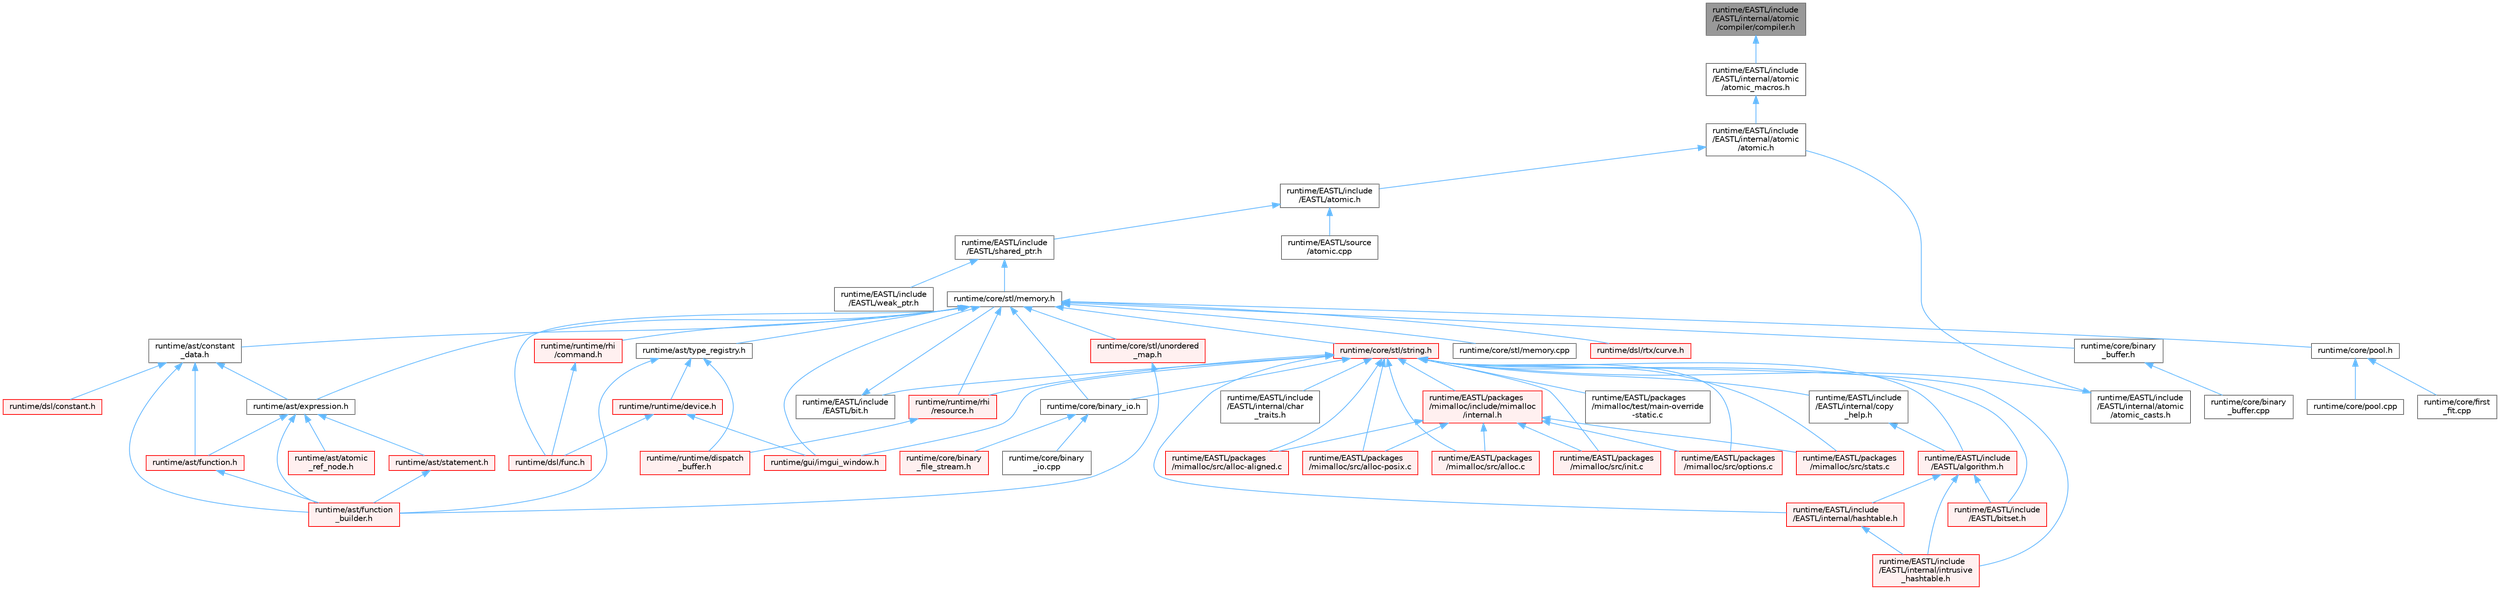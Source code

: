 digraph "runtime/EASTL/include/EASTL/internal/atomic/compiler/compiler.h"
{
 // LATEX_PDF_SIZE
  bgcolor="transparent";
  edge [fontname=Helvetica,fontsize=10,labelfontname=Helvetica,labelfontsize=10];
  node [fontname=Helvetica,fontsize=10,shape=box,height=0.2,width=0.4];
  Node1 [id="Node000001",label="runtime/EASTL/include\l/EASTL/internal/atomic\l/compiler/compiler.h",height=0.2,width=0.4,color="gray40", fillcolor="grey60", style="filled", fontcolor="black",tooltip=" "];
  Node1 -> Node2 [id="edge1_Node000001_Node000002",dir="back",color="steelblue1",style="solid",tooltip=" "];
  Node2 [id="Node000002",label="runtime/EASTL/include\l/EASTL/internal/atomic\l/atomic_macros.h",height=0.2,width=0.4,color="grey40", fillcolor="white", style="filled",URL="$atomic__macros_8h.html",tooltip=" "];
  Node2 -> Node3 [id="edge2_Node000002_Node000003",dir="back",color="steelblue1",style="solid",tooltip=" "];
  Node3 [id="Node000003",label="runtime/EASTL/include\l/EASTL/internal/atomic\l/atomic.h",height=0.2,width=0.4,color="grey40", fillcolor="white", style="filled",URL="$_e_a_s_t_l_2include_2_e_a_s_t_l_2internal_2atomic_2atomic_8h.html",tooltip=" "];
  Node3 -> Node4 [id="edge3_Node000003_Node000004",dir="back",color="steelblue1",style="solid",tooltip=" "];
  Node4 [id="Node000004",label="runtime/EASTL/include\l/EASTL/atomic.h",height=0.2,width=0.4,color="grey40", fillcolor="white", style="filled",URL="$_e_a_s_t_l_2include_2_e_a_s_t_l_2atomic_8h.html",tooltip=" "];
  Node4 -> Node5 [id="edge4_Node000004_Node000005",dir="back",color="steelblue1",style="solid",tooltip=" "];
  Node5 [id="Node000005",label="runtime/EASTL/include\l/EASTL/shared_ptr.h",height=0.2,width=0.4,color="grey40", fillcolor="white", style="filled",URL="$shared__ptr_8h.html",tooltip=" "];
  Node5 -> Node6 [id="edge5_Node000005_Node000006",dir="back",color="steelblue1",style="solid",tooltip=" "];
  Node6 [id="Node000006",label="runtime/EASTL/include\l/EASTL/weak_ptr.h",height=0.2,width=0.4,color="grey40", fillcolor="white", style="filled",URL="$weak__ptr_8h.html",tooltip=" "];
  Node5 -> Node7 [id="edge6_Node000005_Node000007",dir="back",color="steelblue1",style="solid",tooltip=" "];
  Node7 [id="Node000007",label="runtime/core/stl/memory.h",height=0.2,width=0.4,color="grey40", fillcolor="white", style="filled",URL="$core_2stl_2memory_8h.html",tooltip=" "];
  Node7 -> Node8 [id="edge7_Node000007_Node000008",dir="back",color="steelblue1",style="solid",tooltip=" "];
  Node8 [id="Node000008",label="runtime/ast/constant\l_data.h",height=0.2,width=0.4,color="grey40", fillcolor="white", style="filled",URL="$constant__data_8h.html",tooltip=" "];
  Node8 -> Node9 [id="edge8_Node000008_Node000009",dir="back",color="steelblue1",style="solid",tooltip=" "];
  Node9 [id="Node000009",label="runtime/ast/expression.h",height=0.2,width=0.4,color="grey40", fillcolor="white", style="filled",URL="$expression_8h.html",tooltip=" "];
  Node9 -> Node10 [id="edge9_Node000009_Node000010",dir="back",color="steelblue1",style="solid",tooltip=" "];
  Node10 [id="Node000010",label="runtime/ast/atomic\l_ref_node.h",height=0.2,width=0.4,color="red", fillcolor="#FFF0F0", style="filled",URL="$atomic__ref__node_8h.html",tooltip=" "];
  Node9 -> Node30 [id="edge10_Node000009_Node000030",dir="back",color="steelblue1",style="solid",tooltip=" "];
  Node30 [id="Node000030",label="runtime/ast/function.h",height=0.2,width=0.4,color="red", fillcolor="#FFF0F0", style="filled",URL="$ast_2function_8h.html",tooltip=" "];
  Node30 -> Node32 [id="edge11_Node000030_Node000032",dir="back",color="steelblue1",style="solid",tooltip=" "];
  Node32 [id="Node000032",label="runtime/ast/function\l_builder.h",height=0.2,width=0.4,color="red", fillcolor="#FFF0F0", style="filled",URL="$function__builder_8h.html",tooltip=" "];
  Node9 -> Node32 [id="edge12_Node000009_Node000032",dir="back",color="steelblue1",style="solid",tooltip=" "];
  Node9 -> Node59 [id="edge13_Node000009_Node000059",dir="back",color="steelblue1",style="solid",tooltip=" "];
  Node59 [id="Node000059",label="runtime/ast/statement.h",height=0.2,width=0.4,color="red", fillcolor="#FFF0F0", style="filled",URL="$statement_8h.html",tooltip=" "];
  Node59 -> Node32 [id="edge14_Node000059_Node000032",dir="back",color="steelblue1",style="solid",tooltip=" "];
  Node8 -> Node30 [id="edge15_Node000008_Node000030",dir="back",color="steelblue1",style="solid",tooltip=" "];
  Node8 -> Node32 [id="edge16_Node000008_Node000032",dir="back",color="steelblue1",style="solid",tooltip=" "];
  Node8 -> Node34 [id="edge17_Node000008_Node000034",dir="back",color="steelblue1",style="solid",tooltip=" "];
  Node34 [id="Node000034",label="runtime/dsl/constant.h",height=0.2,width=0.4,color="red", fillcolor="#FFF0F0", style="filled",URL="$constant_8h.html",tooltip=" "];
  Node7 -> Node9 [id="edge18_Node000007_Node000009",dir="back",color="steelblue1",style="solid",tooltip=" "];
  Node7 -> Node60 [id="edge19_Node000007_Node000060",dir="back",color="steelblue1",style="solid",tooltip=" "];
  Node60 [id="Node000060",label="runtime/ast/type_registry.h",height=0.2,width=0.4,color="grey40", fillcolor="white", style="filled",URL="$type__registry_8h.html",tooltip=" "];
  Node60 -> Node32 [id="edge20_Node000060_Node000032",dir="back",color="steelblue1",style="solid",tooltip=" "];
  Node60 -> Node50 [id="edge21_Node000060_Node000050",dir="back",color="steelblue1",style="solid",tooltip=" "];
  Node50 [id="Node000050",label="runtime/runtime/device.h",height=0.2,width=0.4,color="red", fillcolor="#FFF0F0", style="filled",URL="$device_8h.html",tooltip=" "];
  Node50 -> Node13 [id="edge22_Node000050_Node000013",dir="back",color="steelblue1",style="solid",tooltip=" "];
  Node13 [id="Node000013",label="runtime/dsl/func.h",height=0.2,width=0.4,color="red", fillcolor="#FFF0F0", style="filled",URL="$func_8h.html",tooltip=" "];
  Node50 -> Node51 [id="edge23_Node000050_Node000051",dir="back",color="steelblue1",style="solid",tooltip=" "];
  Node51 [id="Node000051",label="runtime/gui/imgui_window.h",height=0.2,width=0.4,color="red", fillcolor="#FFF0F0", style="filled",URL="$imgui__window_8h.html",tooltip=" "];
  Node60 -> Node52 [id="edge24_Node000060_Node000052",dir="back",color="steelblue1",style="solid",tooltip=" "];
  Node52 [id="Node000052",label="runtime/runtime/dispatch\l_buffer.h",height=0.2,width=0.4,color="red", fillcolor="#FFF0F0", style="filled",URL="$dispatch__buffer_8h.html",tooltip=" "];
  Node7 -> Node61 [id="edge25_Node000007_Node000061",dir="back",color="steelblue1",style="solid",tooltip=" "];
  Node61 [id="Node000061",label="runtime/core/binary\l_buffer.h",height=0.2,width=0.4,color="grey40", fillcolor="white", style="filled",URL="$binary__buffer_8h.html",tooltip=" "];
  Node61 -> Node62 [id="edge26_Node000061_Node000062",dir="back",color="steelblue1",style="solid",tooltip=" "];
  Node62 [id="Node000062",label="runtime/core/binary\l_buffer.cpp",height=0.2,width=0.4,color="grey40", fillcolor="white", style="filled",URL="$binary__buffer_8cpp.html",tooltip=" "];
  Node7 -> Node63 [id="edge27_Node000007_Node000063",dir="back",color="steelblue1",style="solid",tooltip=" "];
  Node63 [id="Node000063",label="runtime/core/binary_io.h",height=0.2,width=0.4,color="grey40", fillcolor="white", style="filled",URL="$binary__io_8h.html",tooltip=" "];
  Node63 -> Node64 [id="edge28_Node000063_Node000064",dir="back",color="steelblue1",style="solid",tooltip=" "];
  Node64 [id="Node000064",label="runtime/core/binary\l_file_stream.h",height=0.2,width=0.4,color="red", fillcolor="#FFF0F0", style="filled",URL="$binary__file__stream_8h.html",tooltip=" "];
  Node63 -> Node66 [id="edge29_Node000063_Node000066",dir="back",color="steelblue1",style="solid",tooltip=" "];
  Node66 [id="Node000066",label="runtime/core/binary\l_io.cpp",height=0.2,width=0.4,color="grey40", fillcolor="white", style="filled",URL="$binary__io_8cpp.html",tooltip=" "];
  Node7 -> Node67 [id="edge30_Node000007_Node000067",dir="back",color="steelblue1",style="solid",tooltip=" "];
  Node67 [id="Node000067",label="runtime/core/pool.h",height=0.2,width=0.4,color="grey40", fillcolor="white", style="filled",URL="$core_2pool_8h.html",tooltip=" "];
  Node67 -> Node68 [id="edge31_Node000067_Node000068",dir="back",color="steelblue1",style="solid",tooltip=" "];
  Node68 [id="Node000068",label="runtime/core/first\l_fit.cpp",height=0.2,width=0.4,color="grey40", fillcolor="white", style="filled",URL="$first__fit_8cpp.html",tooltip=" "];
  Node67 -> Node69 [id="edge32_Node000067_Node000069",dir="back",color="steelblue1",style="solid",tooltip=" "];
  Node69 [id="Node000069",label="runtime/core/pool.cpp",height=0.2,width=0.4,color="grey40", fillcolor="white", style="filled",URL="$pool_8cpp.html",tooltip=" "];
  Node7 -> Node70 [id="edge33_Node000007_Node000070",dir="back",color="steelblue1",style="solid",tooltip=" "];
  Node70 [id="Node000070",label="runtime/core/stl/memory.cpp",height=0.2,width=0.4,color="grey40", fillcolor="white", style="filled",URL="$core_2stl_2memory_8cpp.html",tooltip=" "];
  Node7 -> Node71 [id="edge34_Node000007_Node000071",dir="back",color="steelblue1",style="solid",tooltip=" "];
  Node71 [id="Node000071",label="runtime/core/stl/string.h",height=0.2,width=0.4,color="red", fillcolor="#FFF0F0", style="filled",URL="$string_8h.html",tooltip=" "];
  Node71 -> Node72 [id="edge35_Node000071_Node000072",dir="back",color="steelblue1",style="solid",tooltip=" "];
  Node72 [id="Node000072",label="runtime/EASTL/include\l/EASTL/algorithm.h",height=0.2,width=0.4,color="red", fillcolor="#FFF0F0", style="filled",URL="$_e_a_s_t_l_2include_2_e_a_s_t_l_2algorithm_8h.html",tooltip=" "];
  Node72 -> Node84 [id="edge36_Node000072_Node000084",dir="back",color="steelblue1",style="solid",tooltip=" "];
  Node84 [id="Node000084",label="runtime/EASTL/include\l/EASTL/bitset.h",height=0.2,width=0.4,color="red", fillcolor="#FFF0F0", style="filled",URL="$bitset_8h.html",tooltip=" "];
  Node72 -> Node102 [id="edge37_Node000072_Node000102",dir="back",color="steelblue1",style="solid",tooltip=" "];
  Node102 [id="Node000102",label="runtime/EASTL/include\l/EASTL/internal/hashtable.h",height=0.2,width=0.4,color="red", fillcolor="#FFF0F0", style="filled",URL="$hashtable_8h.html",tooltip=" "];
  Node102 -> Node112 [id="edge38_Node000102_Node000112",dir="back",color="steelblue1",style="solid",tooltip=" "];
  Node112 [id="Node000112",label="runtime/EASTL/include\l/EASTL/internal/intrusive\l_hashtable.h",height=0.2,width=0.4,color="red", fillcolor="#FFF0F0", style="filled",URL="$intrusive__hashtable_8h.html",tooltip=" "];
  Node72 -> Node112 [id="edge39_Node000072_Node000112",dir="back",color="steelblue1",style="solid",tooltip=" "];
  Node71 -> Node169 [id="edge40_Node000071_Node000169",dir="back",color="steelblue1",style="solid",tooltip=" "];
  Node169 [id="Node000169",label="runtime/EASTL/include\l/EASTL/bit.h",height=0.2,width=0.4,color="grey40", fillcolor="white", style="filled",URL="$bit_8h.html",tooltip=" "];
  Node169 -> Node7 [id="edge41_Node000169_Node000007",dir="back",color="steelblue1",style="solid",tooltip=" "];
  Node71 -> Node84 [id="edge42_Node000071_Node000084",dir="back",color="steelblue1",style="solid",tooltip=" "];
  Node71 -> Node170 [id="edge43_Node000071_Node000170",dir="back",color="steelblue1",style="solid",tooltip=" "];
  Node170 [id="Node000170",label="runtime/EASTL/include\l/EASTL/internal/atomic\l/atomic_casts.h",height=0.2,width=0.4,color="grey40", fillcolor="white", style="filled",URL="$atomic__casts_8h.html",tooltip=" "];
  Node170 -> Node3 [id="edge44_Node000170_Node000003",dir="back",color="steelblue1",style="solid",tooltip=" "];
  Node71 -> Node171 [id="edge45_Node000071_Node000171",dir="back",color="steelblue1",style="solid",tooltip=" "];
  Node171 [id="Node000171",label="runtime/EASTL/include\l/EASTL/internal/char\l_traits.h",height=0.2,width=0.4,color="grey40", fillcolor="white", style="filled",URL="$char__traits_8h.html",tooltip=" "];
  Node71 -> Node172 [id="edge46_Node000071_Node000172",dir="back",color="steelblue1",style="solid",tooltip=" "];
  Node172 [id="Node000172",label="runtime/EASTL/include\l/EASTL/internal/copy\l_help.h",height=0.2,width=0.4,color="grey40", fillcolor="white", style="filled",URL="$copy__help_8h.html",tooltip=" "];
  Node172 -> Node72 [id="edge47_Node000172_Node000072",dir="back",color="steelblue1",style="solid",tooltip=" "];
  Node71 -> Node102 [id="edge48_Node000071_Node000102",dir="back",color="steelblue1",style="solid",tooltip=" "];
  Node71 -> Node112 [id="edge49_Node000071_Node000112",dir="back",color="steelblue1",style="solid",tooltip=" "];
  Node71 -> Node173 [id="edge50_Node000071_Node000173",dir="back",color="steelblue1",style="solid",tooltip=" "];
  Node173 [id="Node000173",label="runtime/EASTL/packages\l/mimalloc/include/mimalloc\l/internal.h",height=0.2,width=0.4,color="red", fillcolor="#FFF0F0", style="filled",URL="$_e_a_s_t_l_2packages_2mimalloc_2include_2mimalloc_2internal_8h.html",tooltip=" "];
  Node173 -> Node174 [id="edge51_Node000173_Node000174",dir="back",color="steelblue1",style="solid",tooltip=" "];
  Node174 [id="Node000174",label="runtime/EASTL/packages\l/mimalloc/src/alloc-aligned.c",height=0.2,width=0.4,color="red", fillcolor="#FFF0F0", style="filled",URL="$alloc-aligned_8c.html",tooltip=" "];
  Node173 -> Node177 [id="edge52_Node000173_Node000177",dir="back",color="steelblue1",style="solid",tooltip=" "];
  Node177 [id="Node000177",label="runtime/EASTL/packages\l/mimalloc/src/alloc-posix.c",height=0.2,width=0.4,color="red", fillcolor="#FFF0F0", style="filled",URL="$alloc-posix_8c.html",tooltip=" "];
  Node173 -> Node178 [id="edge53_Node000173_Node000178",dir="back",color="steelblue1",style="solid",tooltip=" "];
  Node178 [id="Node000178",label="runtime/EASTL/packages\l/mimalloc/src/alloc.c",height=0.2,width=0.4,color="red", fillcolor="#FFF0F0", style="filled",URL="$alloc_8c.html",tooltip=" "];
  Node173 -> Node184 [id="edge54_Node000173_Node000184",dir="back",color="steelblue1",style="solid",tooltip=" "];
  Node184 [id="Node000184",label="runtime/EASTL/packages\l/mimalloc/src/init.c",height=0.2,width=0.4,color="red", fillcolor="#FFF0F0", style="filled",URL="$_e_a_s_t_l_2packages_2mimalloc_2src_2init_8c.html",tooltip=" "];
  Node173 -> Node186 [id="edge55_Node000173_Node000186",dir="back",color="steelblue1",style="solid",tooltip=" "];
  Node186 [id="Node000186",label="runtime/EASTL/packages\l/mimalloc/src/options.c",height=0.2,width=0.4,color="red", fillcolor="#FFF0F0", style="filled",URL="$options_8c.html",tooltip=" "];
  Node173 -> Node199 [id="edge56_Node000173_Node000199",dir="back",color="steelblue1",style="solid",tooltip=" "];
  Node199 [id="Node000199",label="runtime/EASTL/packages\l/mimalloc/src/stats.c",height=0.2,width=0.4,color="red", fillcolor="#FFF0F0", style="filled",URL="$stats_8c.html",tooltip=" "];
  Node71 -> Node174 [id="edge57_Node000071_Node000174",dir="back",color="steelblue1",style="solid",tooltip=" "];
  Node71 -> Node177 [id="edge58_Node000071_Node000177",dir="back",color="steelblue1",style="solid",tooltip=" "];
  Node71 -> Node178 [id="edge59_Node000071_Node000178",dir="back",color="steelblue1",style="solid",tooltip=" "];
  Node71 -> Node184 [id="edge60_Node000071_Node000184",dir="back",color="steelblue1",style="solid",tooltip=" "];
  Node71 -> Node186 [id="edge61_Node000071_Node000186",dir="back",color="steelblue1",style="solid",tooltip=" "];
  Node71 -> Node199 [id="edge62_Node000071_Node000199",dir="back",color="steelblue1",style="solid",tooltip=" "];
  Node71 -> Node200 [id="edge63_Node000071_Node000200",dir="back",color="steelblue1",style="solid",tooltip=" "];
  Node200 [id="Node000200",label="runtime/EASTL/packages\l/mimalloc/test/main-override\l-static.c",height=0.2,width=0.4,color="grey40", fillcolor="white", style="filled",URL="$main-override-static_8c.html",tooltip=" "];
  Node71 -> Node63 [id="edge64_Node000071_Node000063",dir="back",color="steelblue1",style="solid",tooltip=" "];
  Node71 -> Node51 [id="edge65_Node000071_Node000051",dir="back",color="steelblue1",style="solid",tooltip=" "];
  Node71 -> Node216 [id="edge66_Node000071_Node000216",dir="back",color="steelblue1",style="solid",tooltip=" "];
  Node216 [id="Node000216",label="runtime/runtime/rhi\l/resource.h",height=0.2,width=0.4,color="red", fillcolor="#FFF0F0", style="filled",URL="$runtime_2rhi_2resource_8h.html",tooltip=" "];
  Node216 -> Node52 [id="edge67_Node000216_Node000052",dir="back",color="steelblue1",style="solid",tooltip=" "];
  Node7 -> Node92 [id="edge68_Node000007_Node000092",dir="back",color="steelblue1",style="solid",tooltip=" "];
  Node92 [id="Node000092",label="runtime/core/stl/unordered\l_map.h",height=0.2,width=0.4,color="red", fillcolor="#FFF0F0", style="filled",URL="$core_2stl_2unordered__map_8h.html",tooltip=" "];
  Node92 -> Node32 [id="edge69_Node000092_Node000032",dir="back",color="steelblue1",style="solid",tooltip=" "];
  Node7 -> Node13 [id="edge70_Node000007_Node000013",dir="back",color="steelblue1",style="solid",tooltip=" "];
  Node7 -> Node42 [id="edge71_Node000007_Node000042",dir="back",color="steelblue1",style="solid",tooltip=" "];
  Node42 [id="Node000042",label="runtime/dsl/rtx/curve.h",height=0.2,width=0.4,color="red", fillcolor="#FFF0F0", style="filled",URL="$dsl_2rtx_2curve_8h.html",tooltip=" "];
  Node7 -> Node51 [id="edge72_Node000007_Node000051",dir="back",color="steelblue1",style="solid",tooltip=" "];
  Node7 -> Node77 [id="edge73_Node000007_Node000077",dir="back",color="steelblue1",style="solid",tooltip=" "];
  Node77 [id="Node000077",label="runtime/runtime/rhi\l/command.h",height=0.2,width=0.4,color="red", fillcolor="#FFF0F0", style="filled",URL="$command_8h.html",tooltip=" "];
  Node77 -> Node13 [id="edge74_Node000077_Node000013",dir="back",color="steelblue1",style="solid",tooltip=" "];
  Node7 -> Node216 [id="edge75_Node000007_Node000216",dir="back",color="steelblue1",style="solid",tooltip=" "];
  Node4 -> Node474 [id="edge76_Node000004_Node000474",dir="back",color="steelblue1",style="solid",tooltip=" "];
  Node474 [id="Node000474",label="runtime/EASTL/source\l/atomic.cpp",height=0.2,width=0.4,color="grey40", fillcolor="white", style="filled",URL="$atomic_8cpp.html",tooltip=" "];
}
